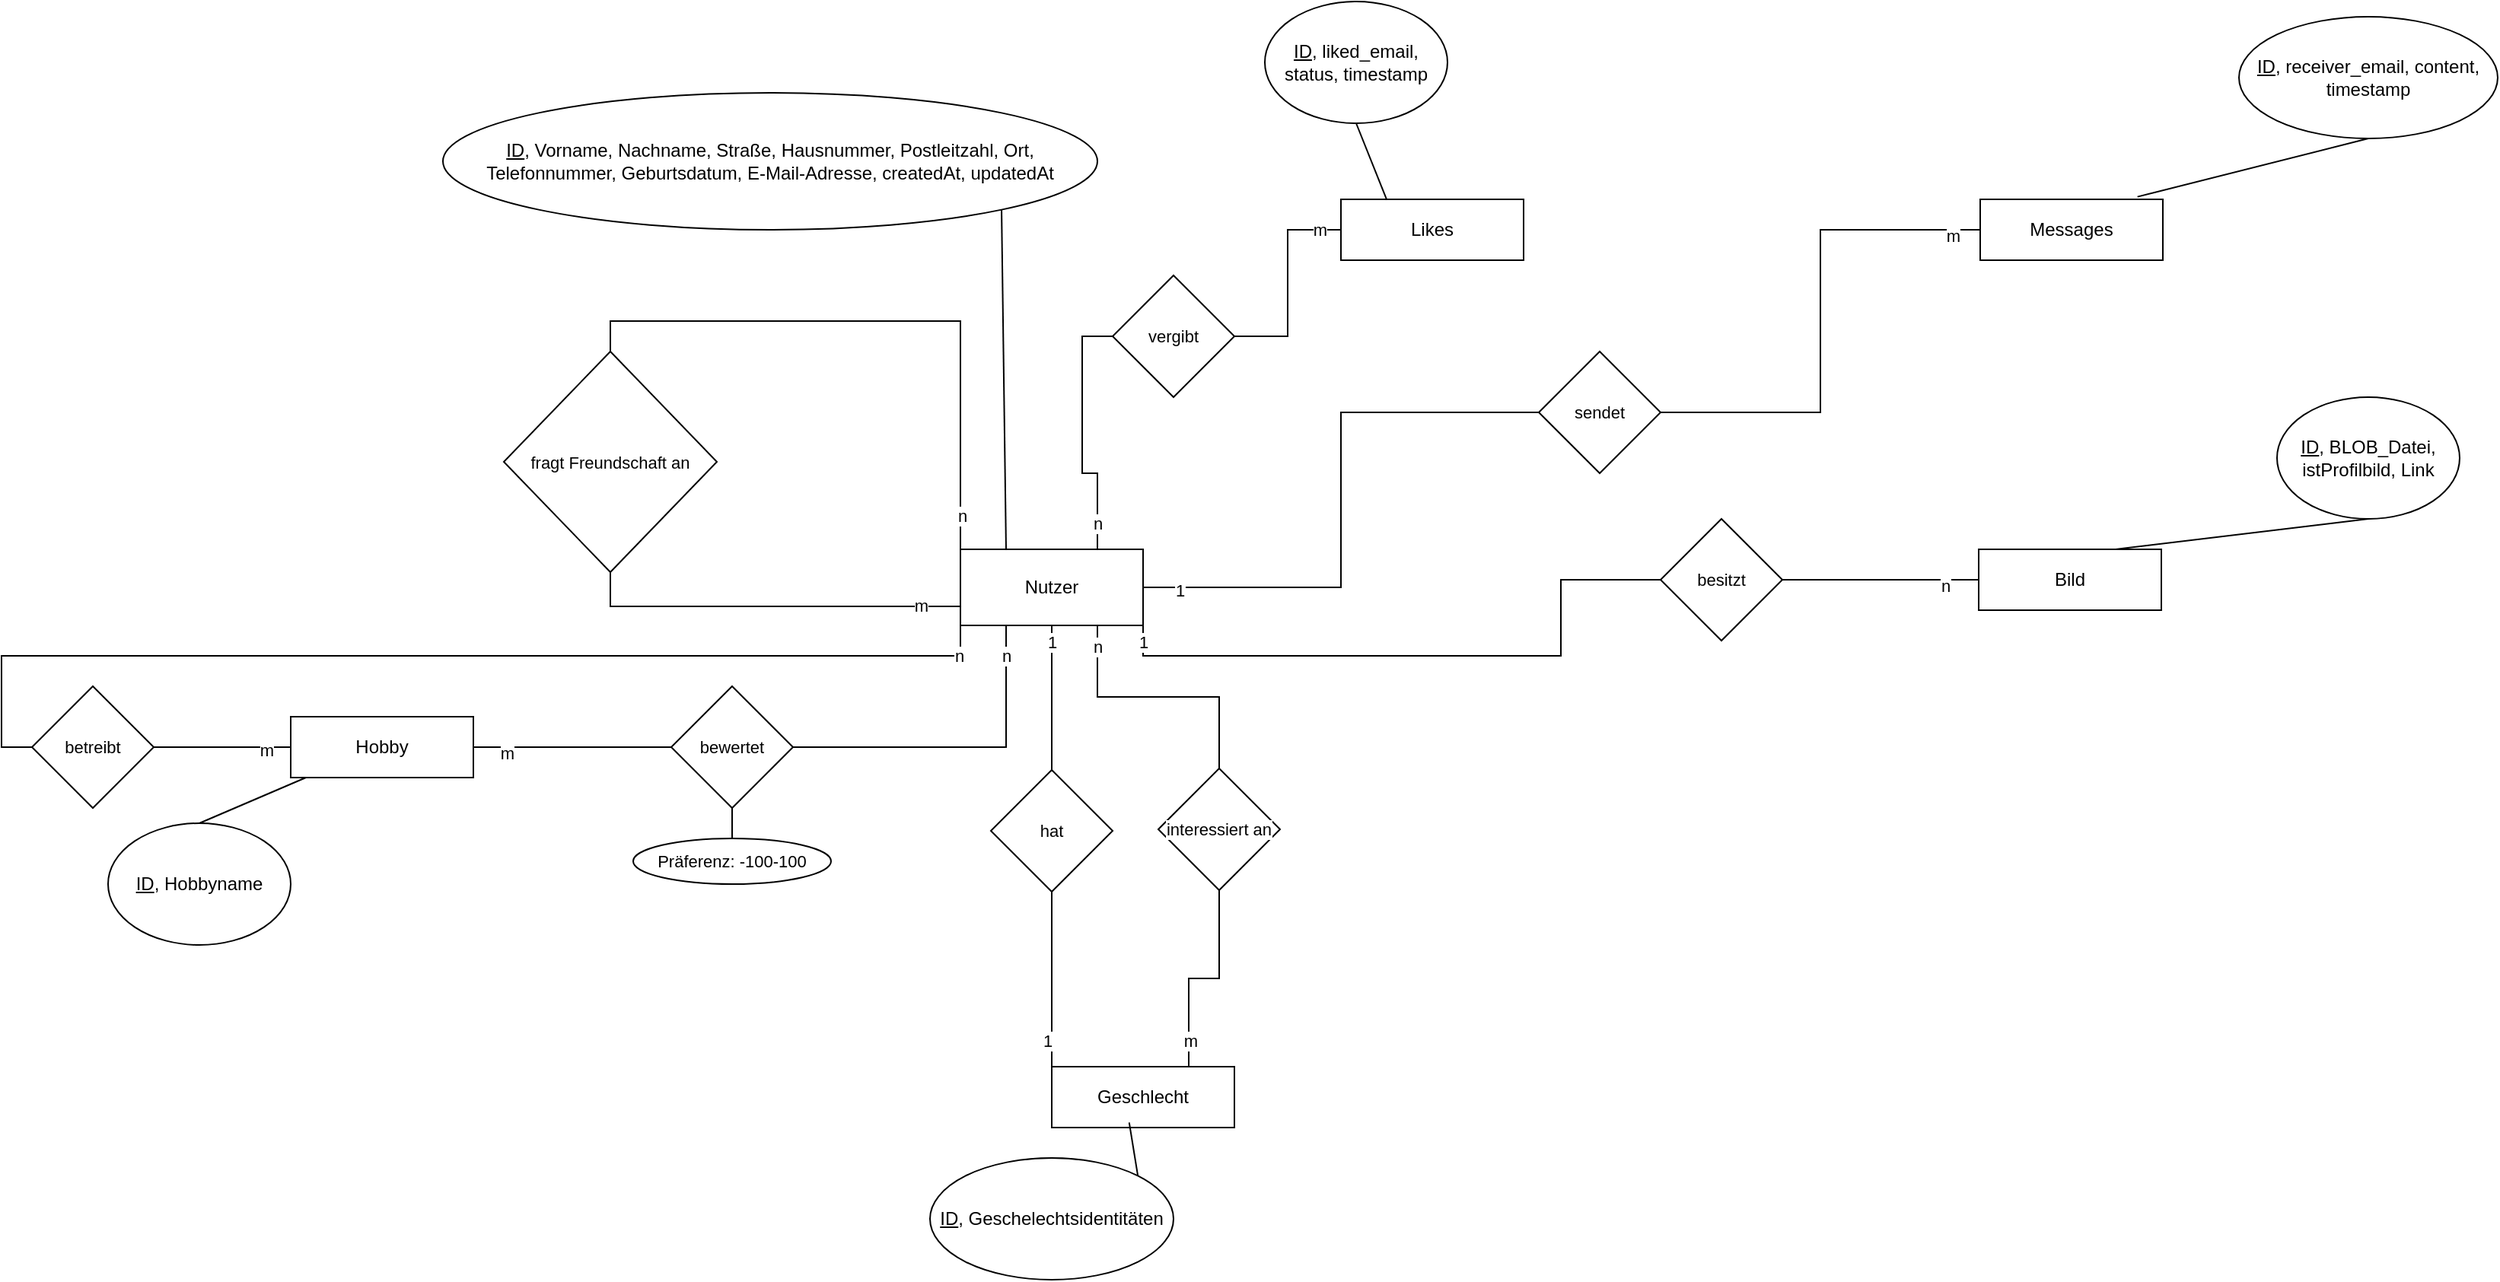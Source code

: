 <mxfile version="28.1.2">
  <diagram id="C5RBs43oDa-KdzZeNtuy" name="Page-1">
    <mxGraphModel dx="3623" dy="1129" grid="1" gridSize="10" guides="1" tooltips="1" connect="1" arrows="1" fold="1" page="1" pageScale="1" pageWidth="827" pageHeight="1169" math="0" shadow="0">
      <root>
        <mxCell id="WIyWlLk6GJQsqaUBKTNV-0" />
        <mxCell id="WIyWlLk6GJQsqaUBKTNV-1" parent="WIyWlLk6GJQsqaUBKTNV-0" />
        <mxCell id="wvnl2PtTV5zYkJV1DuqI-26" style="edgeStyle=orthogonalEdgeStyle;shape=connector;rounded=0;orthogonalLoop=1;jettySize=auto;html=1;exitX=1;exitY=0.5;exitDx=0;exitDy=0;entryX=0;entryY=0.5;entryDx=0;entryDy=0;strokeColor=default;align=center;verticalAlign=middle;fontFamily=Helvetica;fontSize=11;fontColor=default;labelBackgroundColor=default;endArrow=none;endFill=0;" parent="WIyWlLk6GJQsqaUBKTNV-1" source="wvnl2PtTV5zYkJV1DuqI-31" target="wvnl2PtTV5zYkJV1DuqI-1" edge="1">
          <mxGeometry relative="1" as="geometry" />
        </mxCell>
        <mxCell id="9lHl1m840VJ-pq4PB7hQ-25" value="m" style="edgeLabel;html=1;align=center;verticalAlign=middle;resizable=0;points=[];fontFamily=Helvetica;fontSize=11;fontColor=default;labelBackgroundColor=default;" vertex="1" connectable="0" parent="wvnl2PtTV5zYkJV1DuqI-26">
          <mxGeometry x="0.794" relative="1" as="geometry">
            <mxPoint as="offset" />
          </mxGeometry>
        </mxCell>
        <mxCell id="wvnl2PtTV5zYkJV1DuqI-27" style="edgeStyle=orthogonalEdgeStyle;shape=connector;rounded=0;orthogonalLoop=1;jettySize=auto;html=1;exitX=0.5;exitY=1;exitDx=0;exitDy=0;strokeColor=default;align=center;verticalAlign=middle;fontFamily=Helvetica;fontSize=11;fontColor=default;labelBackgroundColor=default;endArrow=none;endFill=0;" parent="WIyWlLk6GJQsqaUBKTNV-1" source="wvnl2PtTV5zYkJV1DuqI-35" edge="1">
          <mxGeometry relative="1" as="geometry">
            <mxPoint x="-260" y="780" as="targetPoint" />
          </mxGeometry>
        </mxCell>
        <mxCell id="9lHl1m840VJ-pq4PB7hQ-20" value="1" style="edgeLabel;html=1;align=center;verticalAlign=middle;resizable=0;points=[];fontFamily=Helvetica;fontSize=11;fontColor=default;labelBackgroundColor=default;" vertex="1" connectable="0" parent="wvnl2PtTV5zYkJV1DuqI-27">
          <mxGeometry x="0.722" y="-3" relative="1" as="geometry">
            <mxPoint y="-1" as="offset" />
          </mxGeometry>
        </mxCell>
        <mxCell id="wvnl2PtTV5zYkJV1DuqI-28" style="edgeStyle=orthogonalEdgeStyle;shape=connector;rounded=0;orthogonalLoop=1;jettySize=auto;html=1;exitX=1;exitY=0.5;exitDx=0;exitDy=0;entryX=0;entryY=0.5;entryDx=0;entryDy=0;strokeColor=default;align=center;verticalAlign=middle;fontFamily=Helvetica;fontSize=11;fontColor=default;labelBackgroundColor=default;endArrow=none;endFill=0;" parent="WIyWlLk6GJQsqaUBKTNV-1" source="wvnl2PtTV5zYkJV1DuqI-34" target="wvnl2PtTV5zYkJV1DuqI-4" edge="1">
          <mxGeometry relative="1" as="geometry" />
        </mxCell>
        <mxCell id="9lHl1m840VJ-pq4PB7hQ-27" value="m" style="edgeLabel;html=1;align=center;verticalAlign=middle;resizable=0;points=[];fontFamily=Helvetica;fontSize=11;fontColor=default;labelBackgroundColor=default;" vertex="1" connectable="0" parent="wvnl2PtTV5zYkJV1DuqI-28">
          <mxGeometry x="0.887" y="-4" relative="1" as="geometry">
            <mxPoint as="offset" />
          </mxGeometry>
        </mxCell>
        <mxCell id="wvnl2PtTV5zYkJV1DuqI-29" style="edgeStyle=orthogonalEdgeStyle;shape=connector;rounded=0;orthogonalLoop=1;jettySize=auto;html=1;exitX=1;exitY=0.5;exitDx=0;exitDy=0;entryX=0;entryY=0.5;entryDx=0;entryDy=0;strokeColor=default;align=center;verticalAlign=middle;fontFamily=Helvetica;fontSize=11;fontColor=default;labelBackgroundColor=default;endArrow=none;endFill=0;" parent="WIyWlLk6GJQsqaUBKTNV-1" source="wvnl2PtTV5zYkJV1DuqI-39" target="wvnl2PtTV5zYkJV1DuqI-3" edge="1">
          <mxGeometry relative="1" as="geometry" />
        </mxCell>
        <mxCell id="9lHl1m840VJ-pq4PB7hQ-17" value="m" style="edgeLabel;html=1;align=center;verticalAlign=middle;resizable=0;points=[];fontFamily=Helvetica;fontSize=11;fontColor=default;labelBackgroundColor=default;" vertex="1" connectable="0" parent="wvnl2PtTV5zYkJV1DuqI-29">
          <mxGeometry x="0.648" y="-2" relative="1" as="geometry">
            <mxPoint as="offset" />
          </mxGeometry>
        </mxCell>
        <mxCell id="wvnl2PtTV5zYkJV1DuqI-30" style="edgeStyle=orthogonalEdgeStyle;shape=connector;rounded=0;orthogonalLoop=1;jettySize=auto;html=1;entryX=0;entryY=0.5;entryDx=0;entryDy=0;strokeColor=default;align=center;verticalAlign=middle;fontFamily=Helvetica;fontSize=11;fontColor=default;labelBackgroundColor=default;endArrow=none;endFill=0;exitX=1;exitY=1;exitDx=0;exitDy=0;" parent="WIyWlLk6GJQsqaUBKTNV-1" source="WIyWlLk6GJQsqaUBKTNV-3" target="wvnl2PtTV5zYkJV1DuqI-5" edge="1">
          <mxGeometry relative="1" as="geometry">
            <mxPoint x="-230" y="490" as="sourcePoint" />
          </mxGeometry>
        </mxCell>
        <mxCell id="9lHl1m840VJ-pq4PB7hQ-28" value="1" style="edgeLabel;html=1;align=center;verticalAlign=middle;resizable=0;points=[];fontFamily=Helvetica;fontSize=11;fontColor=default;labelBackgroundColor=default;" vertex="1" connectable="0" parent="wvnl2PtTV5zYkJV1DuqI-30">
          <mxGeometry x="-0.965" relative="1" as="geometry">
            <mxPoint as="offset" />
          </mxGeometry>
        </mxCell>
        <mxCell id="9lHl1m840VJ-pq4PB7hQ-29" value="n" style="edgeLabel;html=1;align=center;verticalAlign=middle;resizable=0;points=[];fontFamily=Helvetica;fontSize=11;fontColor=default;labelBackgroundColor=default;" vertex="1" connectable="0" parent="wvnl2PtTV5zYkJV1DuqI-30">
          <mxGeometry x="0.929" y="-4" relative="1" as="geometry">
            <mxPoint as="offset" />
          </mxGeometry>
        </mxCell>
        <mxCell id="9lHl1m840VJ-pq4PB7hQ-4" style="rounded=0;orthogonalLoop=1;jettySize=auto;html=1;exitX=0.25;exitY=1;exitDx=0;exitDy=0;entryX=1;entryY=0.5;entryDx=0;entryDy=0;edgeStyle=orthogonalEdgeStyle;endArrow=none;endFill=0;" edge="1" parent="WIyWlLk6GJQsqaUBKTNV-1" source="WIyWlLk6GJQsqaUBKTNV-3" target="9lHl1m840VJ-pq4PB7hQ-3">
          <mxGeometry relative="1" as="geometry" />
        </mxCell>
        <mxCell id="9lHl1m840VJ-pq4PB7hQ-18" value="n" style="edgeLabel;html=1;align=center;verticalAlign=middle;resizable=0;points=[];fontFamily=Helvetica;fontSize=11;fontColor=default;labelBackgroundColor=default;" vertex="1" connectable="0" parent="9lHl1m840VJ-pq4PB7hQ-4">
          <mxGeometry x="-0.822" relative="1" as="geometry">
            <mxPoint as="offset" />
          </mxGeometry>
        </mxCell>
        <mxCell id="9lHl1m840VJ-pq4PB7hQ-9" style="edgeStyle=orthogonalEdgeStyle;shape=connector;rounded=0;orthogonalLoop=1;jettySize=auto;html=1;exitX=0.75;exitY=1;exitDx=0;exitDy=0;entryX=0.5;entryY=0;entryDx=0;entryDy=0;strokeColor=default;align=center;verticalAlign=middle;fontFamily=Helvetica;fontSize=11;fontColor=default;labelBackgroundColor=default;endArrow=none;endFill=0;" edge="1" parent="WIyWlLk6GJQsqaUBKTNV-1" source="WIyWlLk6GJQsqaUBKTNV-3" target="9lHl1m840VJ-pq4PB7hQ-8">
          <mxGeometry relative="1" as="geometry" />
        </mxCell>
        <mxCell id="9lHl1m840VJ-pq4PB7hQ-22" value="n" style="edgeLabel;html=1;align=center;verticalAlign=middle;resizable=0;points=[];fontFamily=Helvetica;fontSize=11;fontColor=default;labelBackgroundColor=default;" vertex="1" connectable="0" parent="9lHl1m840VJ-pq4PB7hQ-9">
          <mxGeometry x="-0.841" relative="1" as="geometry">
            <mxPoint as="offset" />
          </mxGeometry>
        </mxCell>
        <mxCell id="WIyWlLk6GJQsqaUBKTNV-3" value="Nutzer" style="rounded=0;whiteSpace=wrap;html=1;fontSize=12;glass=0;strokeWidth=1;shadow=0;" parent="WIyWlLk6GJQsqaUBKTNV-1" vertex="1">
          <mxGeometry x="-320" y="440" width="120" height="50" as="geometry" />
        </mxCell>
        <mxCell id="wvnl2PtTV5zYkJV1DuqI-0" value="Geschlecht" style="rounded=0;whiteSpace=wrap;html=1;fontSize=12;glass=0;strokeWidth=1;shadow=0;" parent="WIyWlLk6GJQsqaUBKTNV-1" vertex="1">
          <mxGeometry x="-260" y="780" width="120" height="40" as="geometry" />
        </mxCell>
        <mxCell id="wvnl2PtTV5zYkJV1DuqI-1" value="Likes" style="rounded=0;whiteSpace=wrap;html=1;fontSize=12;glass=0;strokeWidth=1;shadow=0;" parent="WIyWlLk6GJQsqaUBKTNV-1" vertex="1">
          <mxGeometry x="-70" y="210" width="120" height="40" as="geometry" />
        </mxCell>
        <mxCell id="wvnl2PtTV5zYkJV1DuqI-3" value="Hobby" style="rounded=0;whiteSpace=wrap;html=1;fontSize=12;glass=0;strokeWidth=1;shadow=0;" parent="WIyWlLk6GJQsqaUBKTNV-1" vertex="1">
          <mxGeometry x="-760" y="550" width="120" height="40" as="geometry" />
        </mxCell>
        <mxCell id="wvnl2PtTV5zYkJV1DuqI-4" value="Messages" style="rounded=0;whiteSpace=wrap;html=1;fontSize=12;glass=0;strokeWidth=1;shadow=0;" parent="WIyWlLk6GJQsqaUBKTNV-1" vertex="1">
          <mxGeometry x="350" y="210" width="120" height="40" as="geometry" />
        </mxCell>
        <mxCell id="wvnl2PtTV5zYkJV1DuqI-5" value="Bild" style="rounded=0;whiteSpace=wrap;html=1;fontSize=12;glass=0;strokeWidth=1;shadow=0;" parent="WIyWlLk6GJQsqaUBKTNV-1" vertex="1">
          <mxGeometry x="349" y="440" width="120" height="40" as="geometry" />
        </mxCell>
        <mxCell id="wvnl2PtTV5zYkJV1DuqI-11" style="rounded=0;orthogonalLoop=1;jettySize=auto;html=1;exitX=1;exitY=1;exitDx=0;exitDy=0;entryX=0.25;entryY=0;entryDx=0;entryDy=0;endArrow=none;endFill=0;" parent="WIyWlLk6GJQsqaUBKTNV-1" source="wvnl2PtTV5zYkJV1DuqI-9" target="WIyWlLk6GJQsqaUBKTNV-3" edge="1">
          <mxGeometry relative="1" as="geometry" />
        </mxCell>
        <mxCell id="wvnl2PtTV5zYkJV1DuqI-9" value="&lt;u&gt;ID&lt;/u&gt;, Vorname, Nachname, Straße, Hausnummer, Postleitzahl, Ort, Telefonnummer, Geburtsdatum, E-Mail-Adresse, createdAt, updatedAt" style="ellipse;whiteSpace=wrap;html=1;" parent="WIyWlLk6GJQsqaUBKTNV-1" vertex="1">
          <mxGeometry x="-660" y="140" width="430" height="90" as="geometry" />
        </mxCell>
        <mxCell id="wvnl2PtTV5zYkJV1DuqI-20" style="rounded=0;orthogonalLoop=1;jettySize=auto;html=1;exitX=0.5;exitY=1;exitDx=0;exitDy=0;entryX=0.25;entryY=0;entryDx=0;entryDy=0;endArrow=none;endFill=0;" parent="WIyWlLk6GJQsqaUBKTNV-1" source="wvnl2PtTV5zYkJV1DuqI-12" target="wvnl2PtTV5zYkJV1DuqI-1" edge="1">
          <mxGeometry relative="1" as="geometry" />
        </mxCell>
        <mxCell id="wvnl2PtTV5zYkJV1DuqI-12" value="&lt;u&gt;ID&lt;/u&gt;, liked_email, status, timestamp" style="ellipse;whiteSpace=wrap;html=1;" parent="WIyWlLk6GJQsqaUBKTNV-1" vertex="1">
          <mxGeometry x="-120" y="80" width="120" height="80" as="geometry" />
        </mxCell>
        <mxCell id="wvnl2PtTV5zYkJV1DuqI-14" value="&lt;u&gt;ID&lt;/u&gt;, Geschelechtsidentitäten" style="ellipse;whiteSpace=wrap;html=1;" parent="WIyWlLk6GJQsqaUBKTNV-1" vertex="1">
          <mxGeometry x="-340" y="840" width="160" height="80" as="geometry" />
        </mxCell>
        <mxCell id="wvnl2PtTV5zYkJV1DuqI-15" value="&lt;u&gt;ID&lt;/u&gt;, receiver_email, content, timestamp" style="ellipse;whiteSpace=wrap;html=1;" parent="WIyWlLk6GJQsqaUBKTNV-1" vertex="1">
          <mxGeometry x="520" y="90" width="170" height="80" as="geometry" />
        </mxCell>
        <mxCell id="wvnl2PtTV5zYkJV1DuqI-23" style="edgeStyle=none;shape=connector;rounded=0;orthogonalLoop=1;jettySize=auto;html=1;exitX=0.5;exitY=0;exitDx=0;exitDy=0;strokeColor=default;align=center;verticalAlign=middle;fontFamily=Helvetica;fontSize=11;fontColor=default;labelBackgroundColor=default;endArrow=none;endFill=0;" parent="WIyWlLk6GJQsqaUBKTNV-1" source="wvnl2PtTV5zYkJV1DuqI-16" edge="1">
          <mxGeometry relative="1" as="geometry">
            <mxPoint x="-750" y="590" as="targetPoint" />
          </mxGeometry>
        </mxCell>
        <mxCell id="wvnl2PtTV5zYkJV1DuqI-16" value="&lt;u&gt;ID&lt;/u&gt;, Hobbyname" style="ellipse;whiteSpace=wrap;html=1;" parent="WIyWlLk6GJQsqaUBKTNV-1" vertex="1">
          <mxGeometry x="-880" y="620" width="120" height="80" as="geometry" />
        </mxCell>
        <mxCell id="wvnl2PtTV5zYkJV1DuqI-22" style="rounded=0;orthogonalLoop=1;jettySize=auto;html=1;exitX=0.5;exitY=1;exitDx=0;exitDy=0;entryX=0.75;entryY=0;entryDx=0;entryDy=0;endArrow=none;endFill=0;" parent="WIyWlLk6GJQsqaUBKTNV-1" source="wvnl2PtTV5zYkJV1DuqI-17" target="wvnl2PtTV5zYkJV1DuqI-5" edge="1">
          <mxGeometry relative="1" as="geometry" />
        </mxCell>
        <mxCell id="wvnl2PtTV5zYkJV1DuqI-17" value="&lt;u&gt;ID&lt;/u&gt;, BLOB_Datei, istProfilbild, Link" style="ellipse;whiteSpace=wrap;html=1;" parent="WIyWlLk6GJQsqaUBKTNV-1" vertex="1">
          <mxGeometry x="545" y="340" width="120" height="80" as="geometry" />
        </mxCell>
        <mxCell id="wvnl2PtTV5zYkJV1DuqI-21" style="rounded=0;orthogonalLoop=1;jettySize=auto;html=1;exitX=0.5;exitY=1;exitDx=0;exitDy=0;entryX=0.861;entryY=-0.042;entryDx=0;entryDy=0;entryPerimeter=0;endArrow=none;endFill=0;" parent="WIyWlLk6GJQsqaUBKTNV-1" source="wvnl2PtTV5zYkJV1DuqI-15" target="wvnl2PtTV5zYkJV1DuqI-4" edge="1">
          <mxGeometry relative="1" as="geometry" />
        </mxCell>
        <mxCell id="wvnl2PtTV5zYkJV1DuqI-24" style="edgeStyle=none;shape=connector;rounded=0;orthogonalLoop=1;jettySize=auto;html=1;exitX=1;exitY=0;exitDx=0;exitDy=0;entryX=0.424;entryY=0.917;entryDx=0;entryDy=0;entryPerimeter=0;strokeColor=default;align=center;verticalAlign=middle;fontFamily=Helvetica;fontSize=11;fontColor=default;labelBackgroundColor=default;endArrow=none;endFill=0;" parent="WIyWlLk6GJQsqaUBKTNV-1" source="wvnl2PtTV5zYkJV1DuqI-14" target="wvnl2PtTV5zYkJV1DuqI-0" edge="1">
          <mxGeometry relative="1" as="geometry" />
        </mxCell>
        <mxCell id="wvnl2PtTV5zYkJV1DuqI-49" style="edgeStyle=orthogonalEdgeStyle;shape=connector;rounded=0;orthogonalLoop=1;jettySize=auto;html=1;exitX=0.5;exitY=0;exitDx=0;exitDy=0;entryX=0;entryY=0;entryDx=0;entryDy=0;strokeColor=default;align=center;verticalAlign=middle;fontFamily=Helvetica;fontSize=11;fontColor=default;labelBackgroundColor=default;endArrow=none;endFill=0;" parent="WIyWlLk6GJQsqaUBKTNV-1" source="wvnl2PtTV5zYkJV1DuqI-25" target="WIyWlLk6GJQsqaUBKTNV-3" edge="1">
          <mxGeometry relative="1" as="geometry" />
        </mxCell>
        <mxCell id="9lHl1m840VJ-pq4PB7hQ-12" value="n" style="edgeLabel;html=1;align=center;verticalAlign=middle;resizable=0;points=[];fontFamily=Helvetica;fontSize=11;fontColor=default;labelBackgroundColor=default;" vertex="1" connectable="0" parent="wvnl2PtTV5zYkJV1DuqI-49">
          <mxGeometry x="0.891" y="1" relative="1" as="geometry">
            <mxPoint as="offset" />
          </mxGeometry>
        </mxCell>
        <mxCell id="wvnl2PtTV5zYkJV1DuqI-50" style="edgeStyle=orthogonalEdgeStyle;shape=connector;rounded=0;orthogonalLoop=1;jettySize=auto;html=1;exitX=0.5;exitY=1;exitDx=0;exitDy=0;entryX=0;entryY=0.75;entryDx=0;entryDy=0;strokeColor=default;align=center;verticalAlign=middle;fontFamily=Helvetica;fontSize=11;fontColor=default;labelBackgroundColor=default;endArrow=none;endFill=0;" parent="WIyWlLk6GJQsqaUBKTNV-1" source="wvnl2PtTV5zYkJV1DuqI-25" target="WIyWlLk6GJQsqaUBKTNV-3" edge="1">
          <mxGeometry relative="1" as="geometry" />
        </mxCell>
        <mxCell id="9lHl1m840VJ-pq4PB7hQ-13" value="m" style="edgeLabel;html=1;align=center;verticalAlign=middle;resizable=0;points=[];fontFamily=Helvetica;fontSize=11;fontColor=default;labelBackgroundColor=default;" vertex="1" connectable="0" parent="wvnl2PtTV5zYkJV1DuqI-50">
          <mxGeometry x="0.795" y="1" relative="1" as="geometry">
            <mxPoint as="offset" />
          </mxGeometry>
        </mxCell>
        <mxCell id="wvnl2PtTV5zYkJV1DuqI-25" value="fragt Freundschaft an" style="rhombus;whiteSpace=wrap;html=1;fontFamily=Helvetica;fontSize=11;fontColor=default;labelBackgroundColor=default;" parent="WIyWlLk6GJQsqaUBKTNV-1" vertex="1">
          <mxGeometry x="-620" y="310" width="140" height="145" as="geometry" />
        </mxCell>
        <mxCell id="wvnl2PtTV5zYkJV1DuqI-32" value="" style="edgeStyle=orthogonalEdgeStyle;shape=connector;rounded=0;orthogonalLoop=1;jettySize=auto;html=1;exitX=0.75;exitY=0;exitDx=0;exitDy=0;entryX=0;entryY=0.5;entryDx=0;entryDy=0;strokeColor=default;align=center;verticalAlign=middle;fontFamily=Helvetica;fontSize=11;fontColor=default;labelBackgroundColor=default;endArrow=none;endFill=0;" parent="WIyWlLk6GJQsqaUBKTNV-1" source="WIyWlLk6GJQsqaUBKTNV-3" target="wvnl2PtTV5zYkJV1DuqI-31" edge="1">
          <mxGeometry relative="1" as="geometry">
            <mxPoint x="-200" y="460" as="sourcePoint" />
            <mxPoint x="-70" y="230" as="targetPoint" />
          </mxGeometry>
        </mxCell>
        <mxCell id="9lHl1m840VJ-pq4PB7hQ-24" value="n" style="edgeLabel;html=1;align=center;verticalAlign=middle;resizable=0;points=[];fontFamily=Helvetica;fontSize=11;fontColor=default;labelBackgroundColor=default;" vertex="1" connectable="0" parent="wvnl2PtTV5zYkJV1DuqI-32">
          <mxGeometry x="-0.793" relative="1" as="geometry">
            <mxPoint as="offset" />
          </mxGeometry>
        </mxCell>
        <mxCell id="wvnl2PtTV5zYkJV1DuqI-31" value="vergibt" style="rhombus;whiteSpace=wrap;html=1;fontFamily=Helvetica;fontSize=11;fontColor=default;labelBackgroundColor=default;" parent="WIyWlLk6GJQsqaUBKTNV-1" vertex="1">
          <mxGeometry x="-220" y="260" width="80" height="80" as="geometry" />
        </mxCell>
        <mxCell id="wvnl2PtTV5zYkJV1DuqI-33" value="" style="edgeStyle=orthogonalEdgeStyle;shape=connector;rounded=0;orthogonalLoop=1;jettySize=auto;html=1;exitX=1;exitY=0.5;exitDx=0;exitDy=0;entryX=0;entryY=0.5;entryDx=0;entryDy=0;strokeColor=default;align=center;verticalAlign=middle;fontFamily=Helvetica;fontSize=11;fontColor=default;labelBackgroundColor=default;endArrow=none;endFill=0;" parent="WIyWlLk6GJQsqaUBKTNV-1" source="WIyWlLk6GJQsqaUBKTNV-3" target="wvnl2PtTV5zYkJV1DuqI-34" edge="1">
          <mxGeometry relative="1" as="geometry">
            <mxPoint x="-200" y="460" as="sourcePoint" />
            <mxPoint x="350" y="230" as="targetPoint" />
          </mxGeometry>
        </mxCell>
        <mxCell id="9lHl1m840VJ-pq4PB7hQ-26" value="1" style="edgeLabel;html=1;align=center;verticalAlign=middle;resizable=0;points=[];fontFamily=Helvetica;fontSize=11;fontColor=default;labelBackgroundColor=default;" vertex="1" connectable="0" parent="wvnl2PtTV5zYkJV1DuqI-33">
          <mxGeometry x="-0.871" y="-2" relative="1" as="geometry">
            <mxPoint as="offset" />
          </mxGeometry>
        </mxCell>
        <mxCell id="wvnl2PtTV5zYkJV1DuqI-34" value="sendet" style="rhombus;whiteSpace=wrap;html=1;fontFamily=Helvetica;fontSize=11;fontColor=default;labelBackgroundColor=default;" parent="WIyWlLk6GJQsqaUBKTNV-1" vertex="1">
          <mxGeometry x="60" y="310" width="80" height="80" as="geometry" />
        </mxCell>
        <mxCell id="wvnl2PtTV5zYkJV1DuqI-36" value="besitzt" style="rhombus;whiteSpace=wrap;html=1;fontFamily=Helvetica;fontSize=11;fontColor=default;labelBackgroundColor=default;" parent="WIyWlLk6GJQsqaUBKTNV-1" vertex="1">
          <mxGeometry x="140" y="420" width="80" height="80" as="geometry" />
        </mxCell>
        <mxCell id="wvnl2PtTV5zYkJV1DuqI-38" value="" style="edgeStyle=orthogonalEdgeStyle;shape=connector;rounded=0;orthogonalLoop=1;jettySize=auto;html=1;exitX=0;exitY=1;exitDx=0;exitDy=0;entryX=0;entryY=0.5;entryDx=0;entryDy=0;strokeColor=default;align=center;verticalAlign=middle;fontFamily=Helvetica;fontSize=11;fontColor=default;labelBackgroundColor=default;endArrow=none;endFill=0;" parent="WIyWlLk6GJQsqaUBKTNV-1" source="WIyWlLk6GJQsqaUBKTNV-3" target="wvnl2PtTV5zYkJV1DuqI-39" edge="1">
          <mxGeometry relative="1" as="geometry">
            <mxPoint x="-200" y="460" as="sourcePoint" />
            <mxPoint x="350" y="720" as="targetPoint" />
          </mxGeometry>
        </mxCell>
        <mxCell id="9lHl1m840VJ-pq4PB7hQ-16" value="n" style="edgeLabel;html=1;align=center;verticalAlign=middle;resizable=0;points=[];fontFamily=Helvetica;fontSize=11;fontColor=default;labelBackgroundColor=default;" vertex="1" connectable="0" parent="wvnl2PtTV5zYkJV1DuqI-38">
          <mxGeometry x="-0.941" relative="1" as="geometry">
            <mxPoint as="offset" />
          </mxGeometry>
        </mxCell>
        <mxCell id="wvnl2PtTV5zYkJV1DuqI-39" value="betreibt" style="rhombus;whiteSpace=wrap;html=1;fontFamily=Helvetica;fontSize=11;fontColor=default;labelBackgroundColor=default;" parent="WIyWlLk6GJQsqaUBKTNV-1" vertex="1">
          <mxGeometry x="-930" y="530" width="80" height="80" as="geometry" />
        </mxCell>
        <mxCell id="wvnl2PtTV5zYkJV1DuqI-40" value="" style="edgeStyle=orthogonalEdgeStyle;shape=connector;rounded=0;orthogonalLoop=1;jettySize=auto;html=1;exitX=0.5;exitY=1;exitDx=0;exitDy=0;entryX=0.5;entryY=0;entryDx=0;entryDy=0;strokeColor=default;align=center;verticalAlign=middle;fontFamily=Helvetica;fontSize=11;fontColor=default;labelBackgroundColor=default;endArrow=none;endFill=0;" parent="WIyWlLk6GJQsqaUBKTNV-1" source="WIyWlLk6GJQsqaUBKTNV-3" target="wvnl2PtTV5zYkJV1DuqI-35" edge="1">
          <mxGeometry relative="1" as="geometry">
            <mxPoint x="-200" y="460" as="sourcePoint" />
            <mxPoint x="-440" y="760" as="targetPoint" />
          </mxGeometry>
        </mxCell>
        <mxCell id="9lHl1m840VJ-pq4PB7hQ-21" value="1" style="edgeLabel;html=1;align=center;verticalAlign=middle;resizable=0;points=[];fontFamily=Helvetica;fontSize=11;fontColor=default;labelBackgroundColor=default;" vertex="1" connectable="0" parent="wvnl2PtTV5zYkJV1DuqI-40">
          <mxGeometry x="-0.768" relative="1" as="geometry">
            <mxPoint as="offset" />
          </mxGeometry>
        </mxCell>
        <mxCell id="wvnl2PtTV5zYkJV1DuqI-35" value="hat" style="rhombus;whiteSpace=wrap;html=1;fontFamily=Helvetica;fontSize=11;fontColor=default;labelBackgroundColor=default;" parent="WIyWlLk6GJQsqaUBKTNV-1" vertex="1">
          <mxGeometry x="-300" y="585" width="80" height="80" as="geometry" />
        </mxCell>
        <mxCell id="9lHl1m840VJ-pq4PB7hQ-5" style="edgeStyle=orthogonalEdgeStyle;rounded=0;orthogonalLoop=1;jettySize=auto;html=1;exitX=0;exitY=0.5;exitDx=0;exitDy=0;entryX=1;entryY=0.5;entryDx=0;entryDy=0;endArrow=none;endFill=0;" edge="1" parent="WIyWlLk6GJQsqaUBKTNV-1" source="9lHl1m840VJ-pq4PB7hQ-3" target="wvnl2PtTV5zYkJV1DuqI-3">
          <mxGeometry relative="1" as="geometry" />
        </mxCell>
        <mxCell id="9lHl1m840VJ-pq4PB7hQ-19" value="m" style="edgeLabel;html=1;align=center;verticalAlign=middle;resizable=0;points=[];fontFamily=Helvetica;fontSize=11;fontColor=default;labelBackgroundColor=default;" vertex="1" connectable="0" parent="9lHl1m840VJ-pq4PB7hQ-5">
          <mxGeometry x="0.672" y="4" relative="1" as="geometry">
            <mxPoint as="offset" />
          </mxGeometry>
        </mxCell>
        <mxCell id="9lHl1m840VJ-pq4PB7hQ-15" style="edgeStyle=orthogonalEdgeStyle;shape=connector;rounded=0;orthogonalLoop=1;jettySize=auto;html=1;exitX=0.5;exitY=1;exitDx=0;exitDy=0;entryX=0.5;entryY=0;entryDx=0;entryDy=0;strokeColor=default;align=center;verticalAlign=middle;fontFamily=Helvetica;fontSize=11;fontColor=default;labelBackgroundColor=default;endArrow=none;endFill=0;" edge="1" parent="WIyWlLk6GJQsqaUBKTNV-1" source="9lHl1m840VJ-pq4PB7hQ-3" target="9lHl1m840VJ-pq4PB7hQ-14">
          <mxGeometry relative="1" as="geometry" />
        </mxCell>
        <mxCell id="9lHl1m840VJ-pq4PB7hQ-3" value="bewertet" style="rhombus;whiteSpace=wrap;html=1;fontFamily=Helvetica;fontSize=11;fontColor=default;labelBackgroundColor=default;" vertex="1" parent="WIyWlLk6GJQsqaUBKTNV-1">
          <mxGeometry x="-510" y="530" width="80" height="80" as="geometry" />
        </mxCell>
        <mxCell id="9lHl1m840VJ-pq4PB7hQ-11" style="edgeStyle=orthogonalEdgeStyle;shape=connector;rounded=0;orthogonalLoop=1;jettySize=auto;html=1;exitX=0.5;exitY=1;exitDx=0;exitDy=0;entryX=0.75;entryY=0;entryDx=0;entryDy=0;strokeColor=default;align=center;verticalAlign=middle;fontFamily=Helvetica;fontSize=11;fontColor=default;labelBackgroundColor=default;endArrow=none;endFill=0;" edge="1" parent="WIyWlLk6GJQsqaUBKTNV-1" source="9lHl1m840VJ-pq4PB7hQ-8" target="wvnl2PtTV5zYkJV1DuqI-0">
          <mxGeometry relative="1" as="geometry" />
        </mxCell>
        <mxCell id="9lHl1m840VJ-pq4PB7hQ-23" value="m" style="edgeLabel;html=1;align=center;verticalAlign=middle;resizable=0;points=[];fontFamily=Helvetica;fontSize=11;fontColor=default;labelBackgroundColor=default;" vertex="1" connectable="0" parent="9lHl1m840VJ-pq4PB7hQ-11">
          <mxGeometry x="0.742" y="1" relative="1" as="geometry">
            <mxPoint as="offset" />
          </mxGeometry>
        </mxCell>
        <mxCell id="9lHl1m840VJ-pq4PB7hQ-8" value="interessiert an" style="rhombus;whiteSpace=wrap;html=1;fontFamily=Helvetica;fontSize=11;fontColor=default;labelBackgroundColor=default;" vertex="1" parent="WIyWlLk6GJQsqaUBKTNV-1">
          <mxGeometry x="-190" y="584" width="80" height="80" as="geometry" />
        </mxCell>
        <mxCell id="9lHl1m840VJ-pq4PB7hQ-14" value="Präferenz: -100-100" style="ellipse;whiteSpace=wrap;html=1;fontFamily=Helvetica;fontSize=11;fontColor=default;labelBackgroundColor=default;" vertex="1" parent="WIyWlLk6GJQsqaUBKTNV-1">
          <mxGeometry x="-535" y="630" width="130" height="30" as="geometry" />
        </mxCell>
      </root>
    </mxGraphModel>
  </diagram>
</mxfile>
